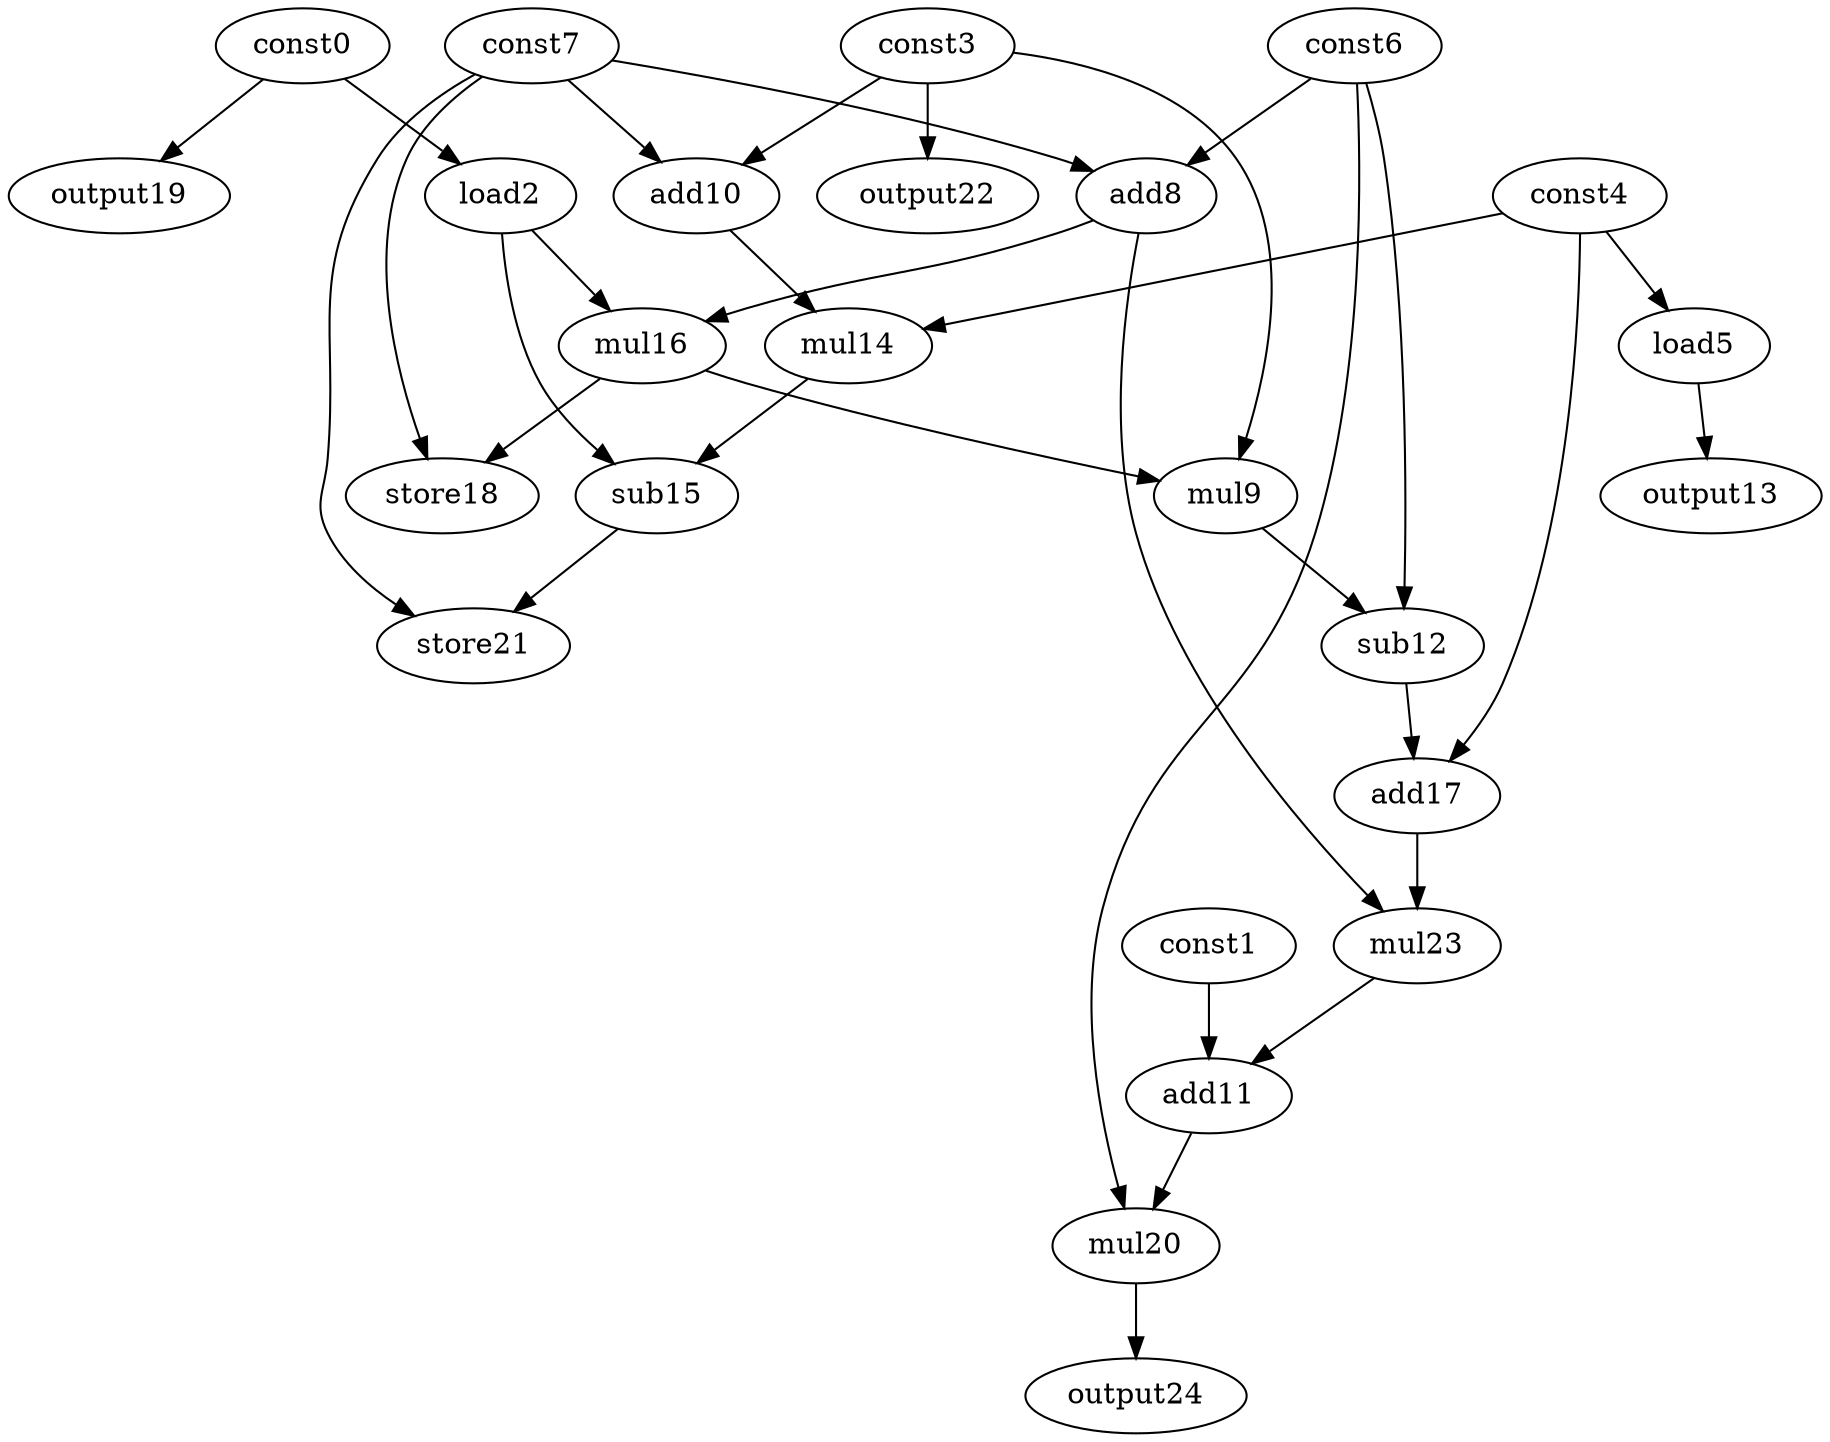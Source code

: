 digraph G { 
const0[opcode=const]; 
const1[opcode=const]; 
load2[opcode=load]; 
const3[opcode=const]; 
const4[opcode=const]; 
load5[opcode=load]; 
const6[opcode=const]; 
const7[opcode=const]; 
add8[opcode=add]; 
mul9[opcode=mul]; 
add10[opcode=add]; 
add11[opcode=add]; 
sub12[opcode=sub]; 
output13[opcode=output]; 
mul14[opcode=mul]; 
sub15[opcode=sub]; 
mul16[opcode=mul]; 
add17[opcode=add]; 
store18[opcode=store]; 
output19[opcode=output]; 
mul20[opcode=mul]; 
store21[opcode=store]; 
output22[opcode=output]; 
mul23[opcode=mul]; 
output24[opcode=output]; 
const0->load2[operand=0];
const4->load5[operand=0];
const6->add8[operand=0];
const7->add8[operand=1];
const3->add10[operand=0];
const7->add10[operand=1];
const0->output19[operand=0];
const3->output22[operand=0];
load5->output13[operand=0];
add10->mul14[operand=0];
const4->mul14[operand=1];
add8->mul16[operand=0];
load2->mul16[operand=1];
mul16->mul9[operand=0];
const3->mul9[operand=1];
load2->sub15[operand=0];
mul14->sub15[operand=1];
mul16->store18[operand=0];
const7->store18[operand=1];
mul9->sub12[operand=0];
const6->sub12[operand=1];
const7->store21[operand=0];
sub15->store21[operand=1];
const4->add17[operand=0];
sub12->add17[operand=1];
add8->mul23[operand=0];
add17->mul23[operand=1];
const1->add11[operand=0];
mul23->add11[operand=1];
add11->mul20[operand=0];
const6->mul20[operand=1];
mul20->output24[operand=0];
}
